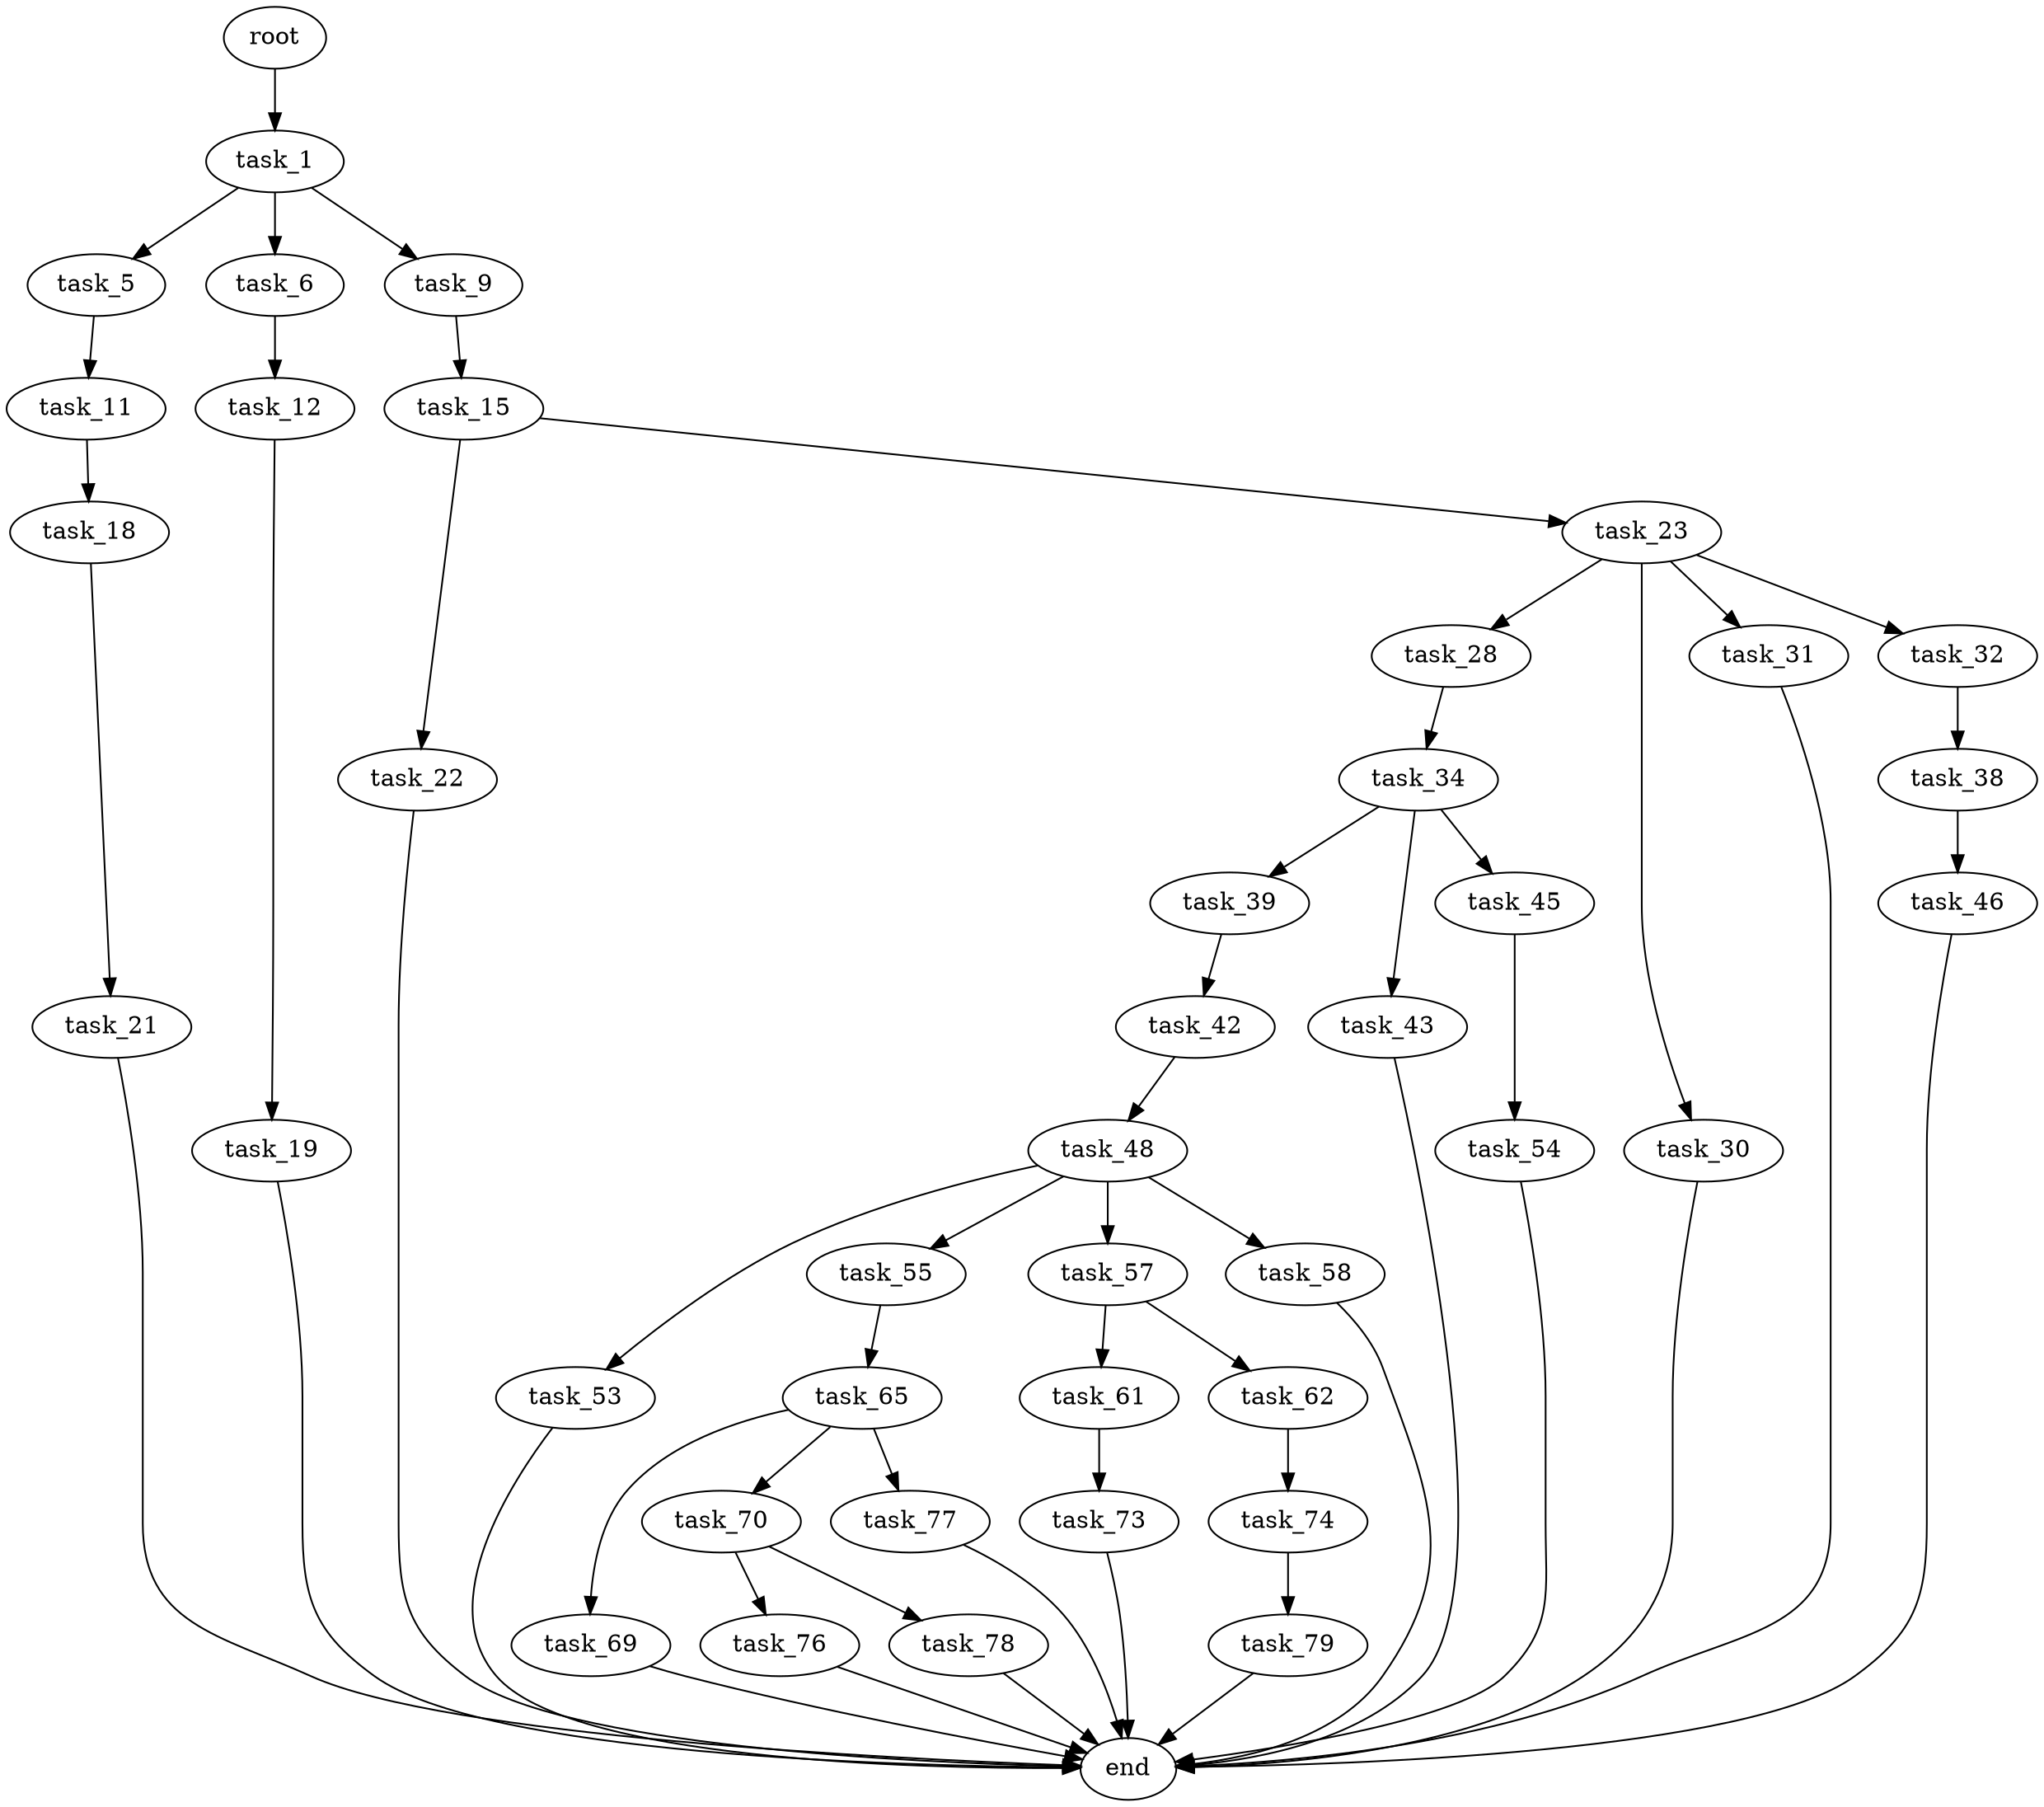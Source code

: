 digraph G {
  root [size="0.000000"];
  task_1 [size="8589934592.000000"];
  task_5 [size="6980515985.000000"];
  task_6 [size="1073741824000.000000"];
  task_9 [size="129835730074.000000"];
  task_11 [size="51519176719.000000"];
  task_12 [size="549755813888.000000"];
  task_15 [size="92496326688.000000"];
  task_18 [size="15450200916.000000"];
  task_19 [size="39981472876.000000"];
  task_22 [size="231928233984.000000"];
  task_23 [size="549755813888.000000"];
  task_21 [size="40075337144.000000"];
  end [size="0.000000"];
  task_28 [size="629227728324.000000"];
  task_30 [size="125503640792.000000"];
  task_31 [size="39207594615.000000"];
  task_32 [size="23694973909.000000"];
  task_34 [size="12696594938.000000"];
  task_38 [size="524313810602.000000"];
  task_39 [size="8589934592.000000"];
  task_43 [size="31058351588.000000"];
  task_45 [size="782757789696.000000"];
  task_46 [size="32548608463.000000"];
  task_42 [size="7460274750.000000"];
  task_48 [size="4685350622.000000"];
  task_54 [size="782757789696.000000"];
  task_53 [size="2689379903.000000"];
  task_55 [size="39336226762.000000"];
  task_57 [size="539541683575.000000"];
  task_58 [size="416829905001.000000"];
  task_65 [size="295319562221.000000"];
  task_61 [size="24184708919.000000"];
  task_62 [size="3741676048.000000"];
  task_73 [size="1073741824000.000000"];
  task_74 [size="368293445632.000000"];
  task_69 [size="19410038442.000000"];
  task_70 [size="797878795861.000000"];
  task_77 [size="28991029248.000000"];
  task_76 [size="310168741.000000"];
  task_78 [size="616809562417.000000"];
  task_79 [size="31923805862.000000"];

  root -> task_1 [size="1.000000"];
  task_1 -> task_5 [size="33554432.000000"];
  task_1 -> task_6 [size="33554432.000000"];
  task_1 -> task_9 [size="33554432.000000"];
  task_5 -> task_11 [size="301989888.000000"];
  task_6 -> task_12 [size="838860800.000000"];
  task_9 -> task_15 [size="209715200.000000"];
  task_11 -> task_18 [size="838860800.000000"];
  task_12 -> task_19 [size="536870912.000000"];
  task_15 -> task_22 [size="134217728.000000"];
  task_15 -> task_23 [size="134217728.000000"];
  task_18 -> task_21 [size="411041792.000000"];
  task_19 -> end [size="1.000000"];
  task_22 -> end [size="1.000000"];
  task_23 -> task_28 [size="536870912.000000"];
  task_23 -> task_30 [size="536870912.000000"];
  task_23 -> task_31 [size="536870912.000000"];
  task_23 -> task_32 [size="536870912.000000"];
  task_21 -> end [size="1.000000"];
  task_28 -> task_34 [size="536870912.000000"];
  task_30 -> end [size="1.000000"];
  task_31 -> end [size="1.000000"];
  task_32 -> task_38 [size="838860800.000000"];
  task_34 -> task_39 [size="209715200.000000"];
  task_34 -> task_43 [size="209715200.000000"];
  task_34 -> task_45 [size="209715200.000000"];
  task_38 -> task_46 [size="679477248.000000"];
  task_39 -> task_42 [size="33554432.000000"];
  task_43 -> end [size="1.000000"];
  task_45 -> task_54 [size="679477248.000000"];
  task_46 -> end [size="1.000000"];
  task_42 -> task_48 [size="134217728.000000"];
  task_48 -> task_53 [size="75497472.000000"];
  task_48 -> task_55 [size="75497472.000000"];
  task_48 -> task_57 [size="75497472.000000"];
  task_48 -> task_58 [size="75497472.000000"];
  task_54 -> end [size="1.000000"];
  task_53 -> end [size="1.000000"];
  task_55 -> task_65 [size="33554432.000000"];
  task_57 -> task_61 [size="411041792.000000"];
  task_57 -> task_62 [size="411041792.000000"];
  task_58 -> end [size="1.000000"];
  task_65 -> task_69 [size="209715200.000000"];
  task_65 -> task_70 [size="209715200.000000"];
  task_65 -> task_77 [size="209715200.000000"];
  task_61 -> task_73 [size="33554432.000000"];
  task_62 -> task_74 [size="134217728.000000"];
  task_73 -> end [size="1.000000"];
  task_74 -> task_79 [size="411041792.000000"];
  task_69 -> end [size="1.000000"];
  task_70 -> task_76 [size="679477248.000000"];
  task_70 -> task_78 [size="679477248.000000"];
  task_77 -> end [size="1.000000"];
  task_76 -> end [size="1.000000"];
  task_78 -> end [size="1.000000"];
  task_79 -> end [size="1.000000"];
}
